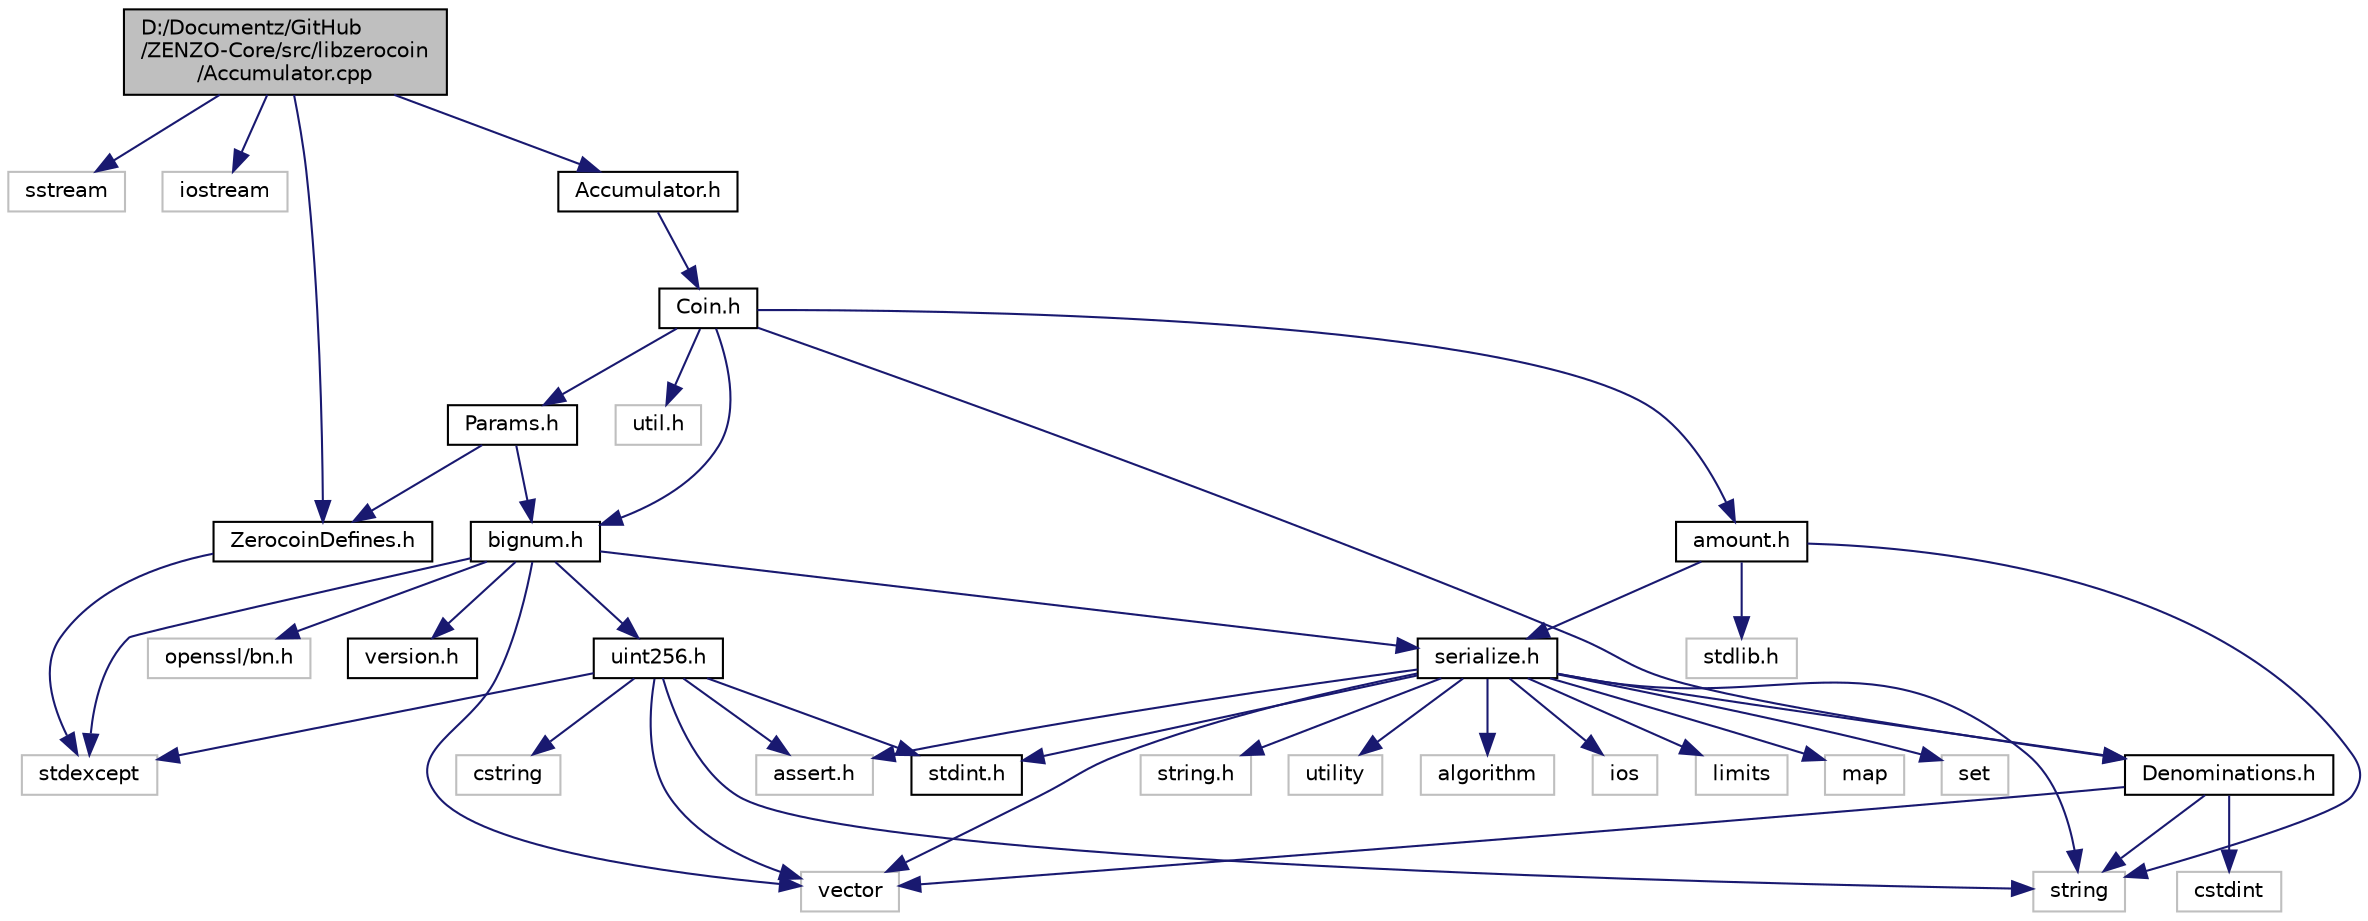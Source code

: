 digraph "D:/Documentz/GitHub/ZENZO-Core/src/libzerocoin/Accumulator.cpp"
{
 // LATEX_PDF_SIZE
  edge [fontname="Helvetica",fontsize="10",labelfontname="Helvetica",labelfontsize="10"];
  node [fontname="Helvetica",fontsize="10",shape=record];
  Node0 [label="D:/Documentz/GitHub\l/ZENZO-Core/src/libzerocoin\l/Accumulator.cpp",height=0.2,width=0.4,color="black", fillcolor="grey75", style="filled", fontcolor="black",tooltip="Accumulator and AccumulatorWitness classes for the Zerocoin library."];
  Node0 -> Node1 [color="midnightblue",fontsize="10",style="solid",fontname="Helvetica"];
  Node1 [label="sstream",height=0.2,width=0.4,color="grey75", fillcolor="white", style="filled",tooltip=" "];
  Node0 -> Node2 [color="midnightblue",fontsize="10",style="solid",fontname="Helvetica"];
  Node2 [label="iostream",height=0.2,width=0.4,color="grey75", fillcolor="white", style="filled",tooltip=" "];
  Node0 -> Node3 [color="midnightblue",fontsize="10",style="solid",fontname="Helvetica"];
  Node3 [label="Accumulator.h",height=0.2,width=0.4,color="black", fillcolor="white", style="filled",URL="$_accumulator_8h.html",tooltip="Accumulator and AccumulatorWitness classes for the Zerocoin library."];
  Node3 -> Node4 [color="midnightblue",fontsize="10",style="solid",fontname="Helvetica"];
  Node4 [label="Coin.h",height=0.2,width=0.4,color="black", fillcolor="white", style="filled",URL="$_coin_8h.html",tooltip="PublicCoin and PrivateCoin classes for the Zerocoin library."];
  Node4 -> Node5 [color="midnightblue",fontsize="10",style="solid",fontname="Helvetica"];
  Node5 [label="Denominations.h",height=0.2,width=0.4,color="black", fillcolor="white", style="filled",URL="$_denominations_8h.html",tooltip="Denomination info for the Zerocoin library."];
  Node5 -> Node6 [color="midnightblue",fontsize="10",style="solid",fontname="Helvetica"];
  Node6 [label="cstdint",height=0.2,width=0.4,color="grey75", fillcolor="white", style="filled",tooltip=" "];
  Node5 -> Node7 [color="midnightblue",fontsize="10",style="solid",fontname="Helvetica"];
  Node7 [label="string",height=0.2,width=0.4,color="grey75", fillcolor="white", style="filled",tooltip=" "];
  Node5 -> Node8 [color="midnightblue",fontsize="10",style="solid",fontname="Helvetica"];
  Node8 [label="vector",height=0.2,width=0.4,color="grey75", fillcolor="white", style="filled",tooltip=" "];
  Node4 -> Node9 [color="midnightblue",fontsize="10",style="solid",fontname="Helvetica"];
  Node9 [label="Params.h",height=0.2,width=0.4,color="black", fillcolor="white", style="filled",URL="$_params_8h.html",tooltip="Parameter classes for Zerocoin."];
  Node9 -> Node10 [color="midnightblue",fontsize="10",style="solid",fontname="Helvetica"];
  Node10 [label="bignum.h",height=0.2,width=0.4,color="black", fillcolor="white", style="filled",URL="$libzerocoin_2bignum_8h_source.html",tooltip=" "];
  Node10 -> Node11 [color="midnightblue",fontsize="10",style="solid",fontname="Helvetica"];
  Node11 [label="stdexcept",height=0.2,width=0.4,color="grey75", fillcolor="white", style="filled",tooltip=" "];
  Node10 -> Node8 [color="midnightblue",fontsize="10",style="solid",fontname="Helvetica"];
  Node10 -> Node12 [color="midnightblue",fontsize="10",style="solid",fontname="Helvetica"];
  Node12 [label="openssl/bn.h",height=0.2,width=0.4,color="grey75", fillcolor="white", style="filled",tooltip=" "];
  Node10 -> Node13 [color="midnightblue",fontsize="10",style="solid",fontname="Helvetica"];
  Node13 [label="serialize.h",height=0.2,width=0.4,color="black", fillcolor="white", style="filled",URL="$serialize_8h_source.html",tooltip=" "];
  Node13 -> Node14 [color="midnightblue",fontsize="10",style="solid",fontname="Helvetica"];
  Node14 [label="algorithm",height=0.2,width=0.4,color="grey75", fillcolor="white", style="filled",tooltip=" "];
  Node13 -> Node15 [color="midnightblue",fontsize="10",style="solid",fontname="Helvetica"];
  Node15 [label="assert.h",height=0.2,width=0.4,color="grey75", fillcolor="white", style="filled",tooltip=" "];
  Node13 -> Node16 [color="midnightblue",fontsize="10",style="solid",fontname="Helvetica"];
  Node16 [label="ios",height=0.2,width=0.4,color="grey75", fillcolor="white", style="filled",tooltip=" "];
  Node13 -> Node17 [color="midnightblue",fontsize="10",style="solid",fontname="Helvetica"];
  Node17 [label="limits",height=0.2,width=0.4,color="grey75", fillcolor="white", style="filled",tooltip=" "];
  Node13 -> Node18 [color="midnightblue",fontsize="10",style="solid",fontname="Helvetica"];
  Node18 [label="map",height=0.2,width=0.4,color="grey75", fillcolor="white", style="filled",tooltip=" "];
  Node13 -> Node19 [color="midnightblue",fontsize="10",style="solid",fontname="Helvetica"];
  Node19 [label="set",height=0.2,width=0.4,color="grey75", fillcolor="white", style="filled",tooltip=" "];
  Node13 -> Node20 [color="midnightblue",fontsize="10",style="solid",fontname="Helvetica"];
  Node20 [label="stdint.h",height=0.2,width=0.4,color="black", fillcolor="white", style="filled",URL="$stdint_8h_source.html",tooltip=" "];
  Node13 -> Node21 [color="midnightblue",fontsize="10",style="solid",fontname="Helvetica"];
  Node21 [label="string.h",height=0.2,width=0.4,color="grey75", fillcolor="white", style="filled",tooltip=" "];
  Node13 -> Node7 [color="midnightblue",fontsize="10",style="solid",fontname="Helvetica"];
  Node13 -> Node22 [color="midnightblue",fontsize="10",style="solid",fontname="Helvetica"];
  Node22 [label="utility",height=0.2,width=0.4,color="grey75", fillcolor="white", style="filled",tooltip=" "];
  Node13 -> Node8 [color="midnightblue",fontsize="10",style="solid",fontname="Helvetica"];
  Node13 -> Node5 [color="midnightblue",fontsize="10",style="solid",fontname="Helvetica"];
  Node10 -> Node23 [color="midnightblue",fontsize="10",style="solid",fontname="Helvetica"];
  Node23 [label="uint256.h",height=0.2,width=0.4,color="black", fillcolor="white", style="filled",URL="$uint256_8h_source.html",tooltip=" "];
  Node23 -> Node15 [color="midnightblue",fontsize="10",style="solid",fontname="Helvetica"];
  Node23 -> Node24 [color="midnightblue",fontsize="10",style="solid",fontname="Helvetica"];
  Node24 [label="cstring",height=0.2,width=0.4,color="grey75", fillcolor="white", style="filled",tooltip=" "];
  Node23 -> Node11 [color="midnightblue",fontsize="10",style="solid",fontname="Helvetica"];
  Node23 -> Node20 [color="midnightblue",fontsize="10",style="solid",fontname="Helvetica"];
  Node23 -> Node7 [color="midnightblue",fontsize="10",style="solid",fontname="Helvetica"];
  Node23 -> Node8 [color="midnightblue",fontsize="10",style="solid",fontname="Helvetica"];
  Node10 -> Node25 [color="midnightblue",fontsize="10",style="solid",fontname="Helvetica"];
  Node25 [label="version.h",height=0.2,width=0.4,color="black", fillcolor="white", style="filled",URL="$version_8h_source.html",tooltip=" "];
  Node9 -> Node26 [color="midnightblue",fontsize="10",style="solid",fontname="Helvetica"];
  Node26 [label="ZerocoinDefines.h",height=0.2,width=0.4,color="black", fillcolor="white", style="filled",URL="$_zerocoin_defines_8h_source.html",tooltip=" "];
  Node26 -> Node11 [color="midnightblue",fontsize="10",style="solid",fontname="Helvetica"];
  Node4 -> Node27 [color="midnightblue",fontsize="10",style="solid",fontname="Helvetica"];
  Node27 [label="amount.h",height=0.2,width=0.4,color="black", fillcolor="white", style="filled",URL="$amount_8h_source.html",tooltip=" "];
  Node27 -> Node13 [color="midnightblue",fontsize="10",style="solid",fontname="Helvetica"];
  Node27 -> Node28 [color="midnightblue",fontsize="10",style="solid",fontname="Helvetica"];
  Node28 [label="stdlib.h",height=0.2,width=0.4,color="grey75", fillcolor="white", style="filled",tooltip=" "];
  Node27 -> Node7 [color="midnightblue",fontsize="10",style="solid",fontname="Helvetica"];
  Node4 -> Node10 [color="midnightblue",fontsize="10",style="solid",fontname="Helvetica"];
  Node4 -> Node29 [color="midnightblue",fontsize="10",style="solid",fontname="Helvetica"];
  Node29 [label="util.h",height=0.2,width=0.4,color="grey75", fillcolor="white", style="filled",tooltip=" "];
  Node0 -> Node26 [color="midnightblue",fontsize="10",style="solid",fontname="Helvetica"];
}
